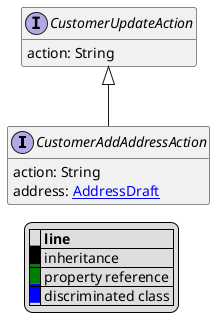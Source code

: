 @startuml

hide empty fields
hide empty methods
legend
|= |= line |
|<back:black>   </back>| inheritance |
|<back:green>   </back>| property reference |
|<back:blue>   </back>| discriminated class |
endlegend
interface CustomerAddAddressAction [[CustomerAddAddressAction.svg]] extends CustomerUpdateAction {
    action: String
    address: [[AddressDraft.svg AddressDraft]]
}
interface CustomerUpdateAction [[CustomerUpdateAction.svg]]  {
    action: String
}





@enduml
